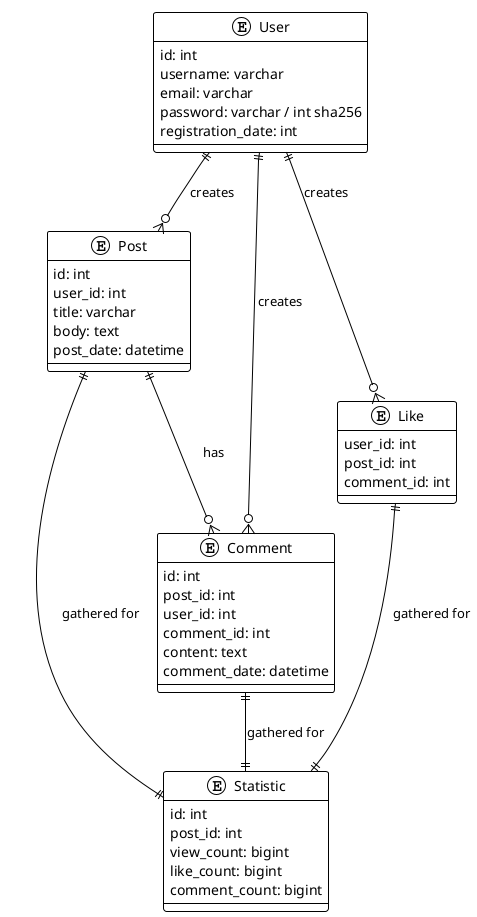 @startuml
!theme plain

entity "User" {
    id: int
    username: varchar
    email: varchar
    password: varchar / int sha256
    registration_date: int
}

entity "Post" {
    id: int
    user_id: int
    title: varchar
    body: text
    post_date: datetime
}

entity "Comment" {
    id: int
    post_id: int
    user_id: int
    comment_id: int
    content: text
    comment_date: datetime
}

entity "Statistic" {
    id: int
    post_id: int
    view_count: bigint
    like_count: bigint
    comment_count: bigint
}

entity "Like" {
    user_id: int
    post_id: int
    comment_id: int
}

User ||--o{ Post : "creates"
Post ||--o{ Comment: "has"
User ||--o{ Comment: "creates"
Post ||--|| Statistic: "gathered for"
Like ||--|| Statistic: "gathered for"
Comment ||--|| Statistic: "gathered for"
User ||--o{ Like : "creates"

@enduml